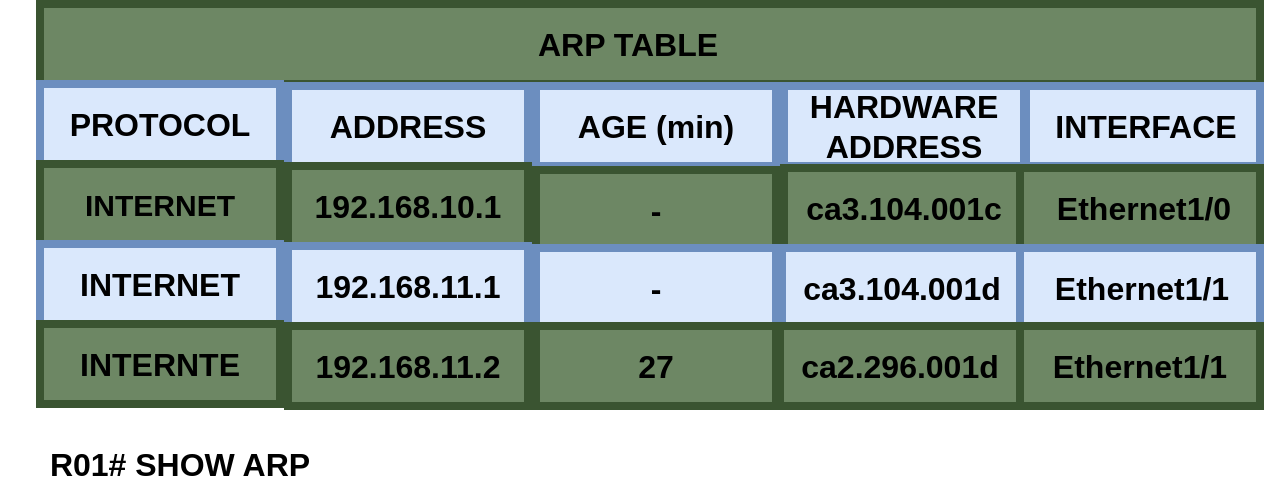 <mxfile version="22.1.16" type="device">
  <diagram name="Página-1" id="00M8zRfkyxRggsTmf3tM">
    <mxGraphModel dx="1194" dy="716" grid="1" gridSize="10" guides="1" tooltips="1" connect="1" arrows="1" fold="1" page="1" pageScale="1" pageWidth="827" pageHeight="1169" math="0" shadow="0">
      <root>
        <mxCell id="0" />
        <mxCell id="1" parent="0" />
        <mxCell id="mPJ2v4zrO77l32GKz1xa-1" value="" style="rounded=0;whiteSpace=wrap;html=1;strokeWidth=4;fillColor=#6d8764;strokeColor=#3A5431;fontColor=#ffffff;" vertex="1" parent="1">
          <mxGeometry x="120" y="200" width="610" height="40" as="geometry" />
        </mxCell>
        <mxCell id="mPJ2v4zrO77l32GKz1xa-2" value="" style="rounded=0;whiteSpace=wrap;html=1;strokeWidth=4;fillColor=#dae8fc;strokeColor=#6c8ebf;" vertex="1" parent="1">
          <mxGeometry x="120" y="240" width="120" height="40" as="geometry" />
        </mxCell>
        <mxCell id="mPJ2v4zrO77l32GKz1xa-3" value="PROTOCOL" style="text;html=1;strokeColor=none;fillColor=none;align=center;verticalAlign=middle;whiteSpace=wrap;rounded=0;fontSize=16;fontStyle=1" vertex="1" parent="1">
          <mxGeometry x="130" y="245" width="100" height="30" as="geometry" />
        </mxCell>
        <mxCell id="mPJ2v4zrO77l32GKz1xa-4" value="ARP TABLE" style="text;html=1;strokeColor=none;fillColor=none;align=center;verticalAlign=middle;whiteSpace=wrap;rounded=0;fontSize=16;fontStyle=1" vertex="1" parent="1">
          <mxGeometry x="324" y="205" width="180" height="30" as="geometry" />
        </mxCell>
        <mxCell id="mPJ2v4zrO77l32GKz1xa-5" value="" style="rounded=0;whiteSpace=wrap;html=1;strokeWidth=4;fillColor=#6d8764;strokeColor=#3A5431;fontColor=#ffffff;" vertex="1" parent="1">
          <mxGeometry x="120" y="280" width="120" height="40" as="geometry" />
        </mxCell>
        <mxCell id="mPJ2v4zrO77l32GKz1xa-7" value="" style="rounded=0;whiteSpace=wrap;html=1;strokeWidth=4;fillColor=#dae8fc;strokeColor=#6c8ebf;" vertex="1" parent="1">
          <mxGeometry x="120" y="320" width="120" height="40" as="geometry" />
        </mxCell>
        <mxCell id="mPJ2v4zrO77l32GKz1xa-8" value="INTERNET" style="text;html=1;strokeColor=none;fillColor=none;align=center;verticalAlign=middle;whiteSpace=wrap;rounded=0;fontSize=16;fontStyle=1" vertex="1" parent="1">
          <mxGeometry x="130" y="325" width="100" height="30" as="geometry" />
        </mxCell>
        <mxCell id="mPJ2v4zrO77l32GKz1xa-9" value="" style="rounded=0;whiteSpace=wrap;html=1;strokeWidth=4;fillColor=#6d8764;fontColor=#ffffff;strokeColor=#3A5431;" vertex="1" parent="1">
          <mxGeometry x="120" y="360" width="120" height="40" as="geometry" />
        </mxCell>
        <mxCell id="mPJ2v4zrO77l32GKz1xa-10" value="INTERNTE" style="text;html=1;strokeColor=none;fillColor=#6d8764;align=center;verticalAlign=middle;whiteSpace=wrap;rounded=0;fontSize=16;fontStyle=1;fontColor=#000000;" vertex="1" parent="1">
          <mxGeometry x="130" y="365" width="100" height="30" as="geometry" />
        </mxCell>
        <mxCell id="mPJ2v4zrO77l32GKz1xa-11" value="" style="rounded=0;whiteSpace=wrap;html=1;strokeWidth=4;fillColor=#dae8fc;strokeColor=#6c8ebf;" vertex="1" parent="1">
          <mxGeometry x="244" y="241" width="120" height="40" as="geometry" />
        </mxCell>
        <mxCell id="mPJ2v4zrO77l32GKz1xa-12" value="ADDRESS" style="text;html=1;strokeColor=none;fillColor=none;align=center;verticalAlign=middle;whiteSpace=wrap;rounded=0;fontSize=16;fontStyle=1" vertex="1" parent="1">
          <mxGeometry x="254" y="246" width="100" height="30" as="geometry" />
        </mxCell>
        <mxCell id="mPJ2v4zrO77l32GKz1xa-13" value="" style="rounded=0;whiteSpace=wrap;html=1;strokeWidth=4;fillColor=#dae8fc;strokeColor=#6c8ebf;" vertex="1" parent="1">
          <mxGeometry x="368" y="241" width="120" height="40" as="geometry" />
        </mxCell>
        <mxCell id="mPJ2v4zrO77l32GKz1xa-14" value="AGE (min)" style="text;html=1;strokeColor=none;fillColor=none;align=center;verticalAlign=middle;whiteSpace=wrap;rounded=0;fontSize=16;fontStyle=1" vertex="1" parent="1">
          <mxGeometry x="378" y="246" width="100" height="30" as="geometry" />
        </mxCell>
        <mxCell id="mPJ2v4zrO77l32GKz1xa-15" value="" style="rounded=0;whiteSpace=wrap;html=1;strokeWidth=4;fillColor=#dae8fc;strokeColor=#6c8ebf;" vertex="1" parent="1">
          <mxGeometry x="492" y="241" width="120" height="40" as="geometry" />
        </mxCell>
        <mxCell id="mPJ2v4zrO77l32GKz1xa-16" value="HARDWARE ADDRESS" style="text;html=1;strokeColor=none;fillColor=none;align=center;verticalAlign=middle;whiteSpace=wrap;rounded=0;fontSize=16;fontStyle=1" vertex="1" parent="1">
          <mxGeometry x="502" y="246" width="100" height="30" as="geometry" />
        </mxCell>
        <mxCell id="mPJ2v4zrO77l32GKz1xa-17" value="" style="rounded=0;whiteSpace=wrap;html=1;strokeWidth=4;fillColor=#dae8fc;strokeColor=#6c8ebf;" vertex="1" parent="1">
          <mxGeometry x="613" y="241" width="117" height="40" as="geometry" />
        </mxCell>
        <mxCell id="mPJ2v4zrO77l32GKz1xa-18" value="INTERFACE" style="text;html=1;strokeColor=none;fillColor=none;align=center;verticalAlign=middle;whiteSpace=wrap;rounded=0;fontSize=16;fontStyle=1" vertex="1" parent="1">
          <mxGeometry x="623" y="246" width="100" height="30" as="geometry" />
        </mxCell>
        <mxCell id="mPJ2v4zrO77l32GKz1xa-19" value="" style="rounded=0;whiteSpace=wrap;html=1;strokeWidth=4;fillColor=#6d8764;fontColor=#ffffff;strokeColor=#3A5431;" vertex="1" parent="1">
          <mxGeometry x="244" y="281" width="120" height="40" as="geometry" />
        </mxCell>
        <mxCell id="mPJ2v4zrO77l32GKz1xa-20" value="192.168.10.1" style="text;html=1;strokeColor=none;fillColor=none;align=center;verticalAlign=middle;whiteSpace=wrap;rounded=0;fontSize=16;fontStyle=1" vertex="1" parent="1">
          <mxGeometry x="254" y="286" width="100" height="30" as="geometry" />
        </mxCell>
        <mxCell id="mPJ2v4zrO77l32GKz1xa-21" value="" style="rounded=0;whiteSpace=wrap;html=1;strokeWidth=4;fillColor=#dae8fc;strokeColor=#6c8ebf;" vertex="1" parent="1">
          <mxGeometry x="244" y="321" width="120" height="40" as="geometry" />
        </mxCell>
        <mxCell id="mPJ2v4zrO77l32GKz1xa-22" value="192.168.11.1" style="text;html=1;strokeColor=none;fillColor=none;align=center;verticalAlign=middle;whiteSpace=wrap;rounded=0;fontSize=16;fontStyle=1" vertex="1" parent="1">
          <mxGeometry x="254" y="326" width="100" height="30" as="geometry" />
        </mxCell>
        <mxCell id="mPJ2v4zrO77l32GKz1xa-23" value="" style="rounded=0;whiteSpace=wrap;html=1;strokeWidth=4;fillColor=#6d8764;fontColor=#ffffff;strokeColor=#3A5431;" vertex="1" parent="1">
          <mxGeometry x="244" y="361" width="120" height="40" as="geometry" />
        </mxCell>
        <mxCell id="mPJ2v4zrO77l32GKz1xa-24" value="192.168.11.2" style="text;html=1;strokeColor=none;fillColor=none;align=center;verticalAlign=middle;whiteSpace=wrap;rounded=0;fontSize=16;fontStyle=1;fontColor=#000000;" vertex="1" parent="1">
          <mxGeometry x="254" y="366" width="100" height="30" as="geometry" />
        </mxCell>
        <mxCell id="mPJ2v4zrO77l32GKz1xa-25" value="" style="rounded=0;whiteSpace=wrap;html=1;strokeWidth=4;fillColor=#6d8764;fontColor=#ffffff;strokeColor=#3A5431;" vertex="1" parent="1">
          <mxGeometry x="368" y="283" width="120" height="40" as="geometry" />
        </mxCell>
        <mxCell id="mPJ2v4zrO77l32GKz1xa-26" value="-" style="text;html=1;strokeColor=none;fillColor=none;align=center;verticalAlign=middle;whiteSpace=wrap;rounded=0;fontSize=16;fontStyle=1" vertex="1" parent="1">
          <mxGeometry x="378" y="288" width="100" height="30" as="geometry" />
        </mxCell>
        <mxCell id="mPJ2v4zrO77l32GKz1xa-27" value="" style="rounded=0;whiteSpace=wrap;html=1;strokeWidth=4;fillColor=#dae8fc;strokeColor=#6c8ebf;" vertex="1" parent="1">
          <mxGeometry x="368" y="322" width="120" height="40" as="geometry" />
        </mxCell>
        <mxCell id="mPJ2v4zrO77l32GKz1xa-28" value="-" style="text;html=1;strokeColor=none;fillColor=none;align=center;verticalAlign=middle;whiteSpace=wrap;rounded=0;fontSize=16;fontStyle=1" vertex="1" parent="1">
          <mxGeometry x="378" y="327" width="100" height="30" as="geometry" />
        </mxCell>
        <mxCell id="mPJ2v4zrO77l32GKz1xa-29" value="" style="rounded=0;whiteSpace=wrap;html=1;strokeWidth=4;fillColor=#6d8764;fontColor=#ffffff;strokeColor=#3A5431;" vertex="1" parent="1">
          <mxGeometry x="368" y="361" width="120" height="40" as="geometry" />
        </mxCell>
        <mxCell id="mPJ2v4zrO77l32GKz1xa-30" value="&lt;font color=&quot;#000000&quot;&gt;27&lt;/font&gt;" style="text;html=1;strokeColor=none;fillColor=none;align=center;verticalAlign=middle;whiteSpace=wrap;rounded=0;fontSize=16;fontStyle=1;fontColor=#ffffff;" vertex="1" parent="1">
          <mxGeometry x="378" y="366" width="100" height="30" as="geometry" />
        </mxCell>
        <mxCell id="mPJ2v4zrO77l32GKz1xa-31" value="" style="rounded=0;whiteSpace=wrap;html=1;strokeWidth=4;fillColor=#6d8764;fontColor=#ffffff;strokeColor=#3A5431;" vertex="1" parent="1">
          <mxGeometry x="492" y="282" width="120" height="40" as="geometry" />
        </mxCell>
        <mxCell id="mPJ2v4zrO77l32GKz1xa-32" value="ca3.104.001c" style="text;html=1;strokeColor=none;fillColor=none;align=center;verticalAlign=middle;whiteSpace=wrap;rounded=0;fontSize=16;fontStyle=1" vertex="1" parent="1">
          <mxGeometry x="502" y="287" width="100" height="30" as="geometry" />
        </mxCell>
        <mxCell id="mPJ2v4zrO77l32GKz1xa-33" value="" style="rounded=0;whiteSpace=wrap;html=1;strokeWidth=4;fillColor=#6d8764;fontColor=#ffffff;strokeColor=#3A5431;" vertex="1" parent="1">
          <mxGeometry x="610" y="282" width="120" height="40" as="geometry" />
        </mxCell>
        <mxCell id="mPJ2v4zrO77l32GKz1xa-34" value="&lt;font color=&quot;#000000&quot;&gt;Ethernet1/0&lt;/font&gt;" style="text;html=1;strokeColor=none;fillColor=#6d8764;align=center;verticalAlign=middle;whiteSpace=wrap;rounded=0;fontSize=16;fontStyle=1;fontColor=#ffffff;" vertex="1" parent="1">
          <mxGeometry x="622" y="287" width="100" height="30" as="geometry" />
        </mxCell>
        <mxCell id="mPJ2v4zrO77l32GKz1xa-35" value="" style="rounded=0;whiteSpace=wrap;html=1;strokeWidth=4;fillColor=#dae8fc;strokeColor=#6c8ebf;" vertex="1" parent="1">
          <mxGeometry x="491" y="322" width="120" height="40" as="geometry" />
        </mxCell>
        <mxCell id="mPJ2v4zrO77l32GKz1xa-36" value="ca3.104.001d" style="text;html=1;strokeColor=none;fillColor=none;align=center;verticalAlign=middle;whiteSpace=wrap;rounded=0;fontSize=16;fontStyle=1" vertex="1" parent="1">
          <mxGeometry x="501" y="327" width="100" height="30" as="geometry" />
        </mxCell>
        <mxCell id="mPJ2v4zrO77l32GKz1xa-39" value="" style="rounded=0;whiteSpace=wrap;html=1;strokeWidth=4;fillColor=#6d8764;fontColor=#ffffff;strokeColor=#3A5431;" vertex="1" parent="1">
          <mxGeometry x="490" y="361" width="120" height="40" as="geometry" />
        </mxCell>
        <mxCell id="mPJ2v4zrO77l32GKz1xa-40" value="&lt;font color=&quot;#000000&quot;&gt;ca2.296.001d&lt;/font&gt;" style="text;html=1;strokeColor=none;fillColor=none;align=center;verticalAlign=middle;whiteSpace=wrap;rounded=0;fontSize=16;fontStyle=1;fontColor=#ffffff;" vertex="1" parent="1">
          <mxGeometry x="500" y="366" width="100" height="30" as="geometry" />
        </mxCell>
        <mxCell id="mPJ2v4zrO77l32GKz1xa-43" value="" style="rounded=0;whiteSpace=wrap;html=1;strokeWidth=4;fillColor=#dae8fc;strokeColor=#6c8ebf;" vertex="1" parent="1">
          <mxGeometry x="610" y="322" width="120" height="40" as="geometry" />
        </mxCell>
        <mxCell id="mPJ2v4zrO77l32GKz1xa-44" value="Ethernet1/1" style="text;html=1;strokeColor=none;fillColor=none;align=center;verticalAlign=middle;whiteSpace=wrap;rounded=0;fontSize=16;fontStyle=1" vertex="1" parent="1">
          <mxGeometry x="621" y="327" width="100" height="30" as="geometry" />
        </mxCell>
        <mxCell id="mPJ2v4zrO77l32GKz1xa-45" value="Ethernet1/1" style="rounded=0;whiteSpace=wrap;html=1;strokeWidth=4;fillColor=#6d8764;fontColor=#000000;strokeColor=#3A5431;fontSize=16;fontStyle=1" vertex="1" parent="1">
          <mxGeometry x="610" y="361" width="120" height="40" as="geometry" />
        </mxCell>
        <mxCell id="mPJ2v4zrO77l32GKz1xa-47" value="INTERNET" style="text;html=1;strokeColor=none;fillColor=none;align=center;verticalAlign=middle;whiteSpace=wrap;rounded=0;fontStyle=1;fontSize=15;" vertex="1" parent="1">
          <mxGeometry x="150" y="285" width="60" height="30" as="geometry" />
        </mxCell>
        <mxCell id="mPJ2v4zrO77l32GKz1xa-48" value="R01# SHOW ARP" style="text;html=1;strokeColor=none;fillColor=none;align=center;verticalAlign=middle;whiteSpace=wrap;rounded=0;fontSize=16;fontStyle=1" vertex="1" parent="1">
          <mxGeometry x="100" y="415" width="180" height="30" as="geometry" />
        </mxCell>
      </root>
    </mxGraphModel>
  </diagram>
</mxfile>
